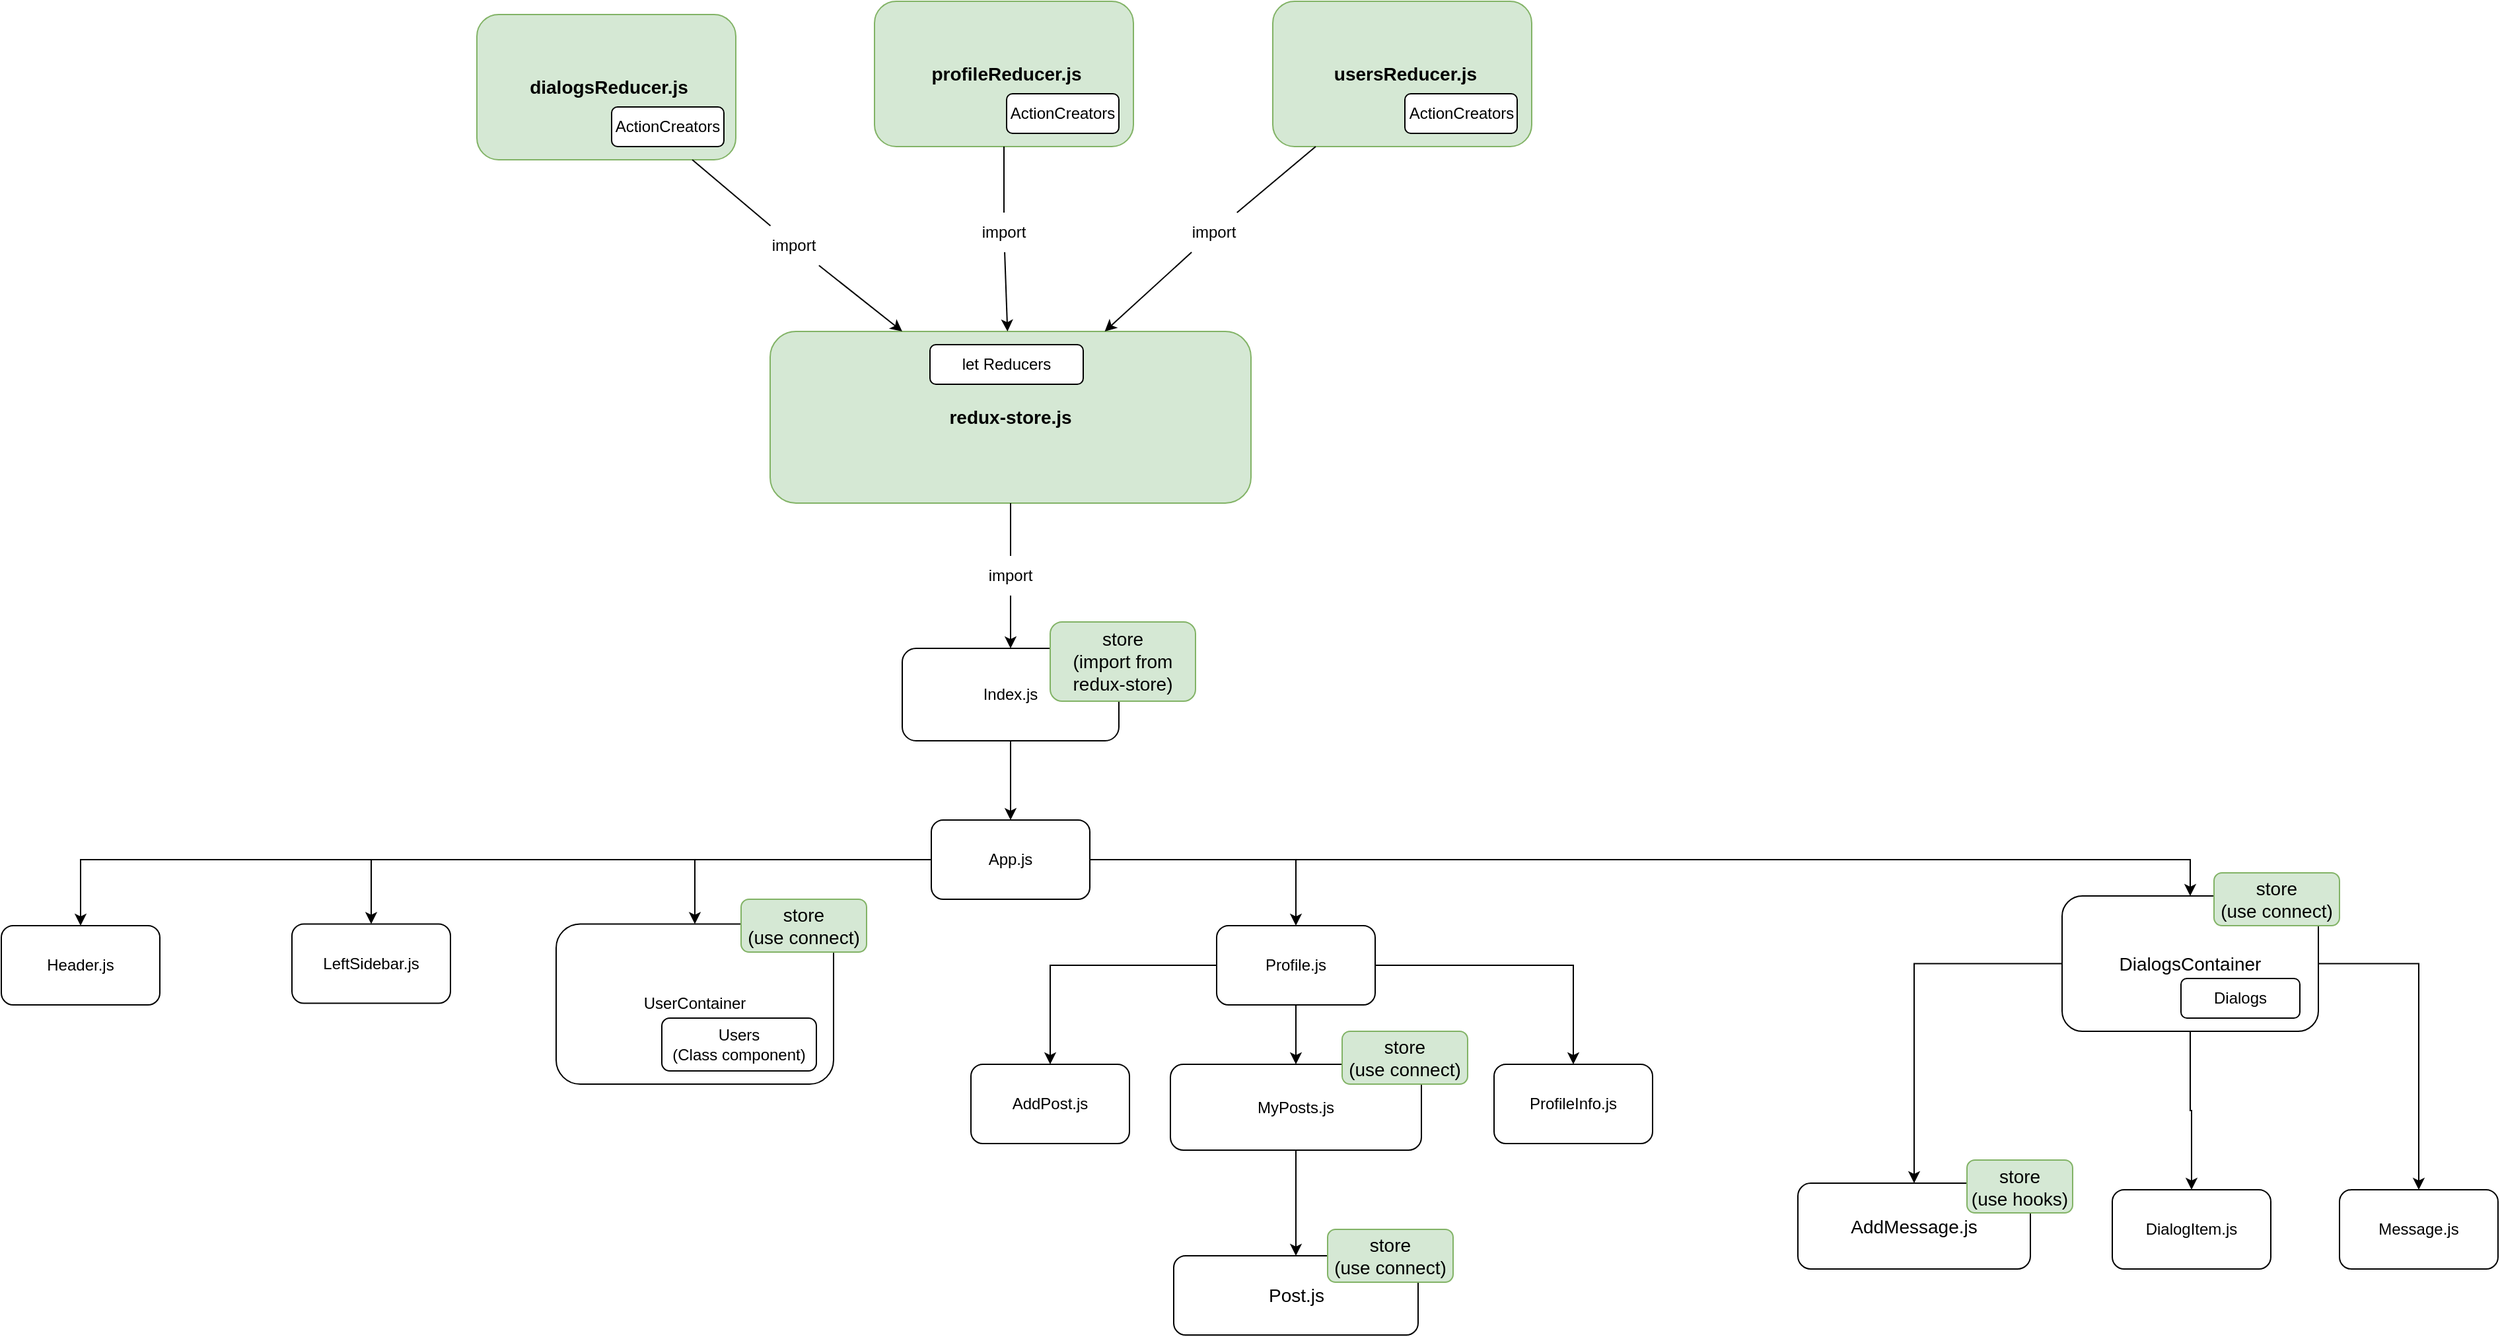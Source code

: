 <mxfile version="20.6.0" type="github">
  <diagram id="xHOimHG9-8J5mxC2XHgx" name="Страница 1">
    <mxGraphModel dx="1422" dy="1923" grid="1" gridSize="10" guides="1" tooltips="1" connect="1" arrows="1" fold="1" page="1" pageScale="1" pageWidth="827" pageHeight="1169" math="0" shadow="0">
      <root>
        <mxCell id="0" />
        <mxCell id="1" parent="0" />
        <mxCell id="sAyqPYQirj0qYZEG7BjC-1" style="edgeStyle=orthogonalEdgeStyle;rounded=0;orthogonalLoop=1;jettySize=auto;html=1;" parent="1" source="sAyqPYQirj0qYZEG7BjC-2" target="sAyqPYQirj0qYZEG7BjC-7" edge="1">
          <mxGeometry relative="1" as="geometry" />
        </mxCell>
        <mxCell id="sAyqPYQirj0qYZEG7BjC-2" value="Index.js" style="rounded=1;whiteSpace=wrap;html=1;" parent="1" vertex="1">
          <mxGeometry x="892" y="310" width="164" height="70" as="geometry" />
        </mxCell>
        <mxCell id="sAyqPYQirj0qYZEG7BjC-3" style="edgeStyle=orthogonalEdgeStyle;rounded=0;orthogonalLoop=1;jettySize=auto;html=1;entryX=0.5;entryY=0;entryDx=0;entryDy=0;" parent="1" source="sAyqPYQirj0qYZEG7BjC-7" target="sAyqPYQirj0qYZEG7BjC-9" edge="1">
          <mxGeometry relative="1" as="geometry" />
        </mxCell>
        <mxCell id="sAyqPYQirj0qYZEG7BjC-4" style="edgeStyle=orthogonalEdgeStyle;rounded=0;orthogonalLoop=1;jettySize=auto;html=1;" parent="1" source="sAyqPYQirj0qYZEG7BjC-7" target="sAyqPYQirj0qYZEG7BjC-8" edge="1">
          <mxGeometry relative="1" as="geometry" />
        </mxCell>
        <mxCell id="sAyqPYQirj0qYZEG7BjC-5" style="edgeStyle=orthogonalEdgeStyle;rounded=0;orthogonalLoop=1;jettySize=auto;html=1;entryX=0.5;entryY=0;entryDx=0;entryDy=0;" parent="1" source="sAyqPYQirj0qYZEG7BjC-7" target="sAyqPYQirj0qYZEG7BjC-13" edge="1">
          <mxGeometry relative="1" as="geometry" />
        </mxCell>
        <mxCell id="TcA2jlqTonru3dV2rFU5-5" style="edgeStyle=orthogonalEdgeStyle;rounded=0;orthogonalLoop=1;jettySize=auto;html=1;entryX=0.5;entryY=0;entryDx=0;entryDy=0;" parent="1" source="sAyqPYQirj0qYZEG7BjC-7" target="rBJcAgR5XujiQQtMeJxf-5" edge="1">
          <mxGeometry relative="1" as="geometry" />
        </mxCell>
        <mxCell id="ThptQu879PyFqu8j116L-3" style="edgeStyle=orthogonalEdgeStyle;rounded=0;orthogonalLoop=1;jettySize=auto;html=1;" parent="1" source="sAyqPYQirj0qYZEG7BjC-7" target="ThptQu879PyFqu8j116L-1" edge="1">
          <mxGeometry relative="1" as="geometry" />
        </mxCell>
        <mxCell id="sAyqPYQirj0qYZEG7BjC-7" value="App.js" style="rounded=1;whiteSpace=wrap;html=1;" parent="1" vertex="1">
          <mxGeometry x="914" y="440" width="120" height="60" as="geometry" />
        </mxCell>
        <mxCell id="sAyqPYQirj0qYZEG7BjC-8" value="Header.js" style="rounded=1;whiteSpace=wrap;html=1;" parent="1" vertex="1">
          <mxGeometry x="210" y="520" width="120" height="60" as="geometry" />
        </mxCell>
        <mxCell id="sAyqPYQirj0qYZEG7BjC-9" value="LeftSidebar.js" style="rounded=1;whiteSpace=wrap;html=1;" parent="1" vertex="1">
          <mxGeometry x="430" y="518.75" width="120" height="60" as="geometry" />
        </mxCell>
        <mxCell id="sAyqPYQirj0qYZEG7BjC-10" style="edgeStyle=orthogonalEdgeStyle;rounded=0;orthogonalLoop=1;jettySize=auto;html=1;" parent="1" source="sAyqPYQirj0qYZEG7BjC-13" target="sAyqPYQirj0qYZEG7BjC-21" edge="1">
          <mxGeometry relative="1" as="geometry" />
        </mxCell>
        <mxCell id="sAyqPYQirj0qYZEG7BjC-11" style="edgeStyle=orthogonalEdgeStyle;rounded=0;orthogonalLoop=1;jettySize=auto;html=1;" parent="1" source="sAyqPYQirj0qYZEG7BjC-13" target="sAyqPYQirj0qYZEG7BjC-23" edge="1">
          <mxGeometry relative="1" as="geometry" />
        </mxCell>
        <mxCell id="sAyqPYQirj0qYZEG7BjC-12" style="edgeStyle=orthogonalEdgeStyle;rounded=0;orthogonalLoop=1;jettySize=auto;html=1;" parent="1" source="sAyqPYQirj0qYZEG7BjC-13" target="sAyqPYQirj0qYZEG7BjC-24" edge="1">
          <mxGeometry relative="1" as="geometry" />
        </mxCell>
        <mxCell id="sAyqPYQirj0qYZEG7BjC-13" value="Profile.js" style="rounded=1;whiteSpace=wrap;html=1;" parent="1" vertex="1">
          <mxGeometry x="1130" y="520" width="120" height="60" as="geometry" />
        </mxCell>
        <mxCell id="sAyqPYQirj0qYZEG7BjC-15" style="edgeStyle=orthogonalEdgeStyle;rounded=0;orthogonalLoop=1;jettySize=auto;html=1;" parent="1" source="rBJcAgR5XujiQQtMeJxf-5" target="sAyqPYQirj0qYZEG7BjC-19" edge="1">
          <mxGeometry relative="1" as="geometry">
            <mxPoint x="1863" y="702.5" as="sourcePoint" />
          </mxGeometry>
        </mxCell>
        <mxCell id="sAyqPYQirj0qYZEG7BjC-16" style="edgeStyle=orthogonalEdgeStyle;rounded=0;orthogonalLoop=1;jettySize=auto;html=1;" parent="1" source="rBJcAgR5XujiQQtMeJxf-5" target="sAyqPYQirj0qYZEG7BjC-20" edge="1">
          <mxGeometry relative="1" as="geometry">
            <mxPoint x="1948" y="657.5" as="sourcePoint" />
          </mxGeometry>
        </mxCell>
        <mxCell id="sAyqPYQirj0qYZEG7BjC-19" value="DialogItem.js" style="rounded=1;whiteSpace=wrap;html=1;" parent="1" vertex="1">
          <mxGeometry x="1808" y="720" width="120" height="60" as="geometry" />
        </mxCell>
        <mxCell id="sAyqPYQirj0qYZEG7BjC-20" value="Message.js" style="rounded=1;whiteSpace=wrap;html=1;" parent="1" vertex="1">
          <mxGeometry x="1980" y="720" width="120" height="60" as="geometry" />
        </mxCell>
        <mxCell id="sAyqPYQirj0qYZEG7BjC-21" value="AddPost.js" style="rounded=1;whiteSpace=wrap;html=1;" parent="1" vertex="1">
          <mxGeometry x="944" y="625" width="120" height="60" as="geometry" />
        </mxCell>
        <mxCell id="sAyqPYQirj0qYZEG7BjC-22" style="edgeStyle=orthogonalEdgeStyle;rounded=0;orthogonalLoop=1;jettySize=auto;html=1;" parent="1" source="sAyqPYQirj0qYZEG7BjC-23" target="uf1OYMd4jkEng7_knEpv-1" edge="1">
          <mxGeometry relative="1" as="geometry">
            <mxPoint x="1190" y="710" as="targetPoint" />
          </mxGeometry>
        </mxCell>
        <mxCell id="sAyqPYQirj0qYZEG7BjC-23" value="MyPosts.js" style="rounded=1;whiteSpace=wrap;html=1;" parent="1" vertex="1">
          <mxGeometry x="1095" y="625" width="190" height="65" as="geometry" />
        </mxCell>
        <mxCell id="sAyqPYQirj0qYZEG7BjC-24" value="ProfileInfo.js" style="rounded=1;whiteSpace=wrap;html=1;" parent="1" vertex="1">
          <mxGeometry x="1340" y="625" width="120" height="60" as="geometry" />
        </mxCell>
        <mxCell id="sAyqPYQirj0qYZEG7BjC-38" value="" style="rounded=1;whiteSpace=wrap;html=1;fillColor=#d5e8d4;strokeColor=#82b366;" parent="1" vertex="1">
          <mxGeometry x="792" y="70" width="364" height="130" as="geometry" />
        </mxCell>
        <mxCell id="sAyqPYQirj0qYZEG7BjC-28" value="" style="rounded=1;whiteSpace=wrap;html=1;fillColor=#d5e8d4;strokeColor=#82b366;" parent="1" vertex="1">
          <mxGeometry x="570" y="-170" width="196" height="110" as="geometry" />
        </mxCell>
        <mxCell id="sAyqPYQirj0qYZEG7BjC-27" value="let Reducers" style="rounded=1;whiteSpace=wrap;html=1;" parent="1" vertex="1">
          <mxGeometry x="913" y="80" width="116" height="30" as="geometry" />
        </mxCell>
        <mxCell id="sAyqPYQirj0qYZEG7BjC-39" value="&lt;b style=&quot;font-size: 14px;&quot;&gt;redux-store.js&lt;/b&gt;" style="text;html=1;strokeColor=none;fillColor=none;align=center;verticalAlign=middle;whiteSpace=wrap;rounded=0;fontSize=14;" parent="1" vertex="1">
          <mxGeometry x="919" y="110" width="110" height="50" as="geometry" />
        </mxCell>
        <mxCell id="sAyqPYQirj0qYZEG7BjC-40" value="" style="endArrow=classic;html=1;rounded=0;startArrow=none;" parent="1" source="sAyqPYQirj0qYZEG7BjC-41" target="sAyqPYQirj0qYZEG7BjC-2" edge="1">
          <mxGeometry width="50" height="50" relative="1" as="geometry">
            <mxPoint x="990" y="280" as="sourcePoint" />
            <mxPoint x="1040" y="230" as="targetPoint" />
          </mxGeometry>
        </mxCell>
        <mxCell id="sAyqPYQirj0qYZEG7BjC-41" value="import" style="text;html=1;strokeColor=none;fillColor=none;align=center;verticalAlign=middle;whiteSpace=wrap;rounded=0;" parent="1" vertex="1">
          <mxGeometry x="944" y="240" width="60" height="30" as="geometry" />
        </mxCell>
        <mxCell id="sAyqPYQirj0qYZEG7BjC-42" value="" style="endArrow=none;html=1;rounded=0;" parent="1" source="sAyqPYQirj0qYZEG7BjC-38" target="sAyqPYQirj0qYZEG7BjC-41" edge="1">
          <mxGeometry width="50" height="50" relative="1" as="geometry">
            <mxPoint x="974" y="200" as="sourcePoint" />
            <mxPoint x="974" y="360" as="targetPoint" />
          </mxGeometry>
        </mxCell>
        <mxCell id="vrfLw-TPzT8Bq3_9cUj2-1" value="&lt;b style=&quot;font-size: 14px;&quot;&gt;dialogsReducer.js&lt;/b&gt;" style="text;html=1;strokeColor=none;fillColor=none;align=center;verticalAlign=middle;whiteSpace=wrap;rounded=0;fontSize=14;" parent="1" vertex="1">
          <mxGeometry x="570" y="-130" width="200" height="30" as="geometry" />
        </mxCell>
        <mxCell id="vrfLw-TPzT8Bq3_9cUj2-2" value="ActionCreators" style="rounded=1;whiteSpace=wrap;html=1;" parent="1" vertex="1">
          <mxGeometry x="672" y="-100" width="85" height="30" as="geometry" />
        </mxCell>
        <mxCell id="vrfLw-TPzT8Bq3_9cUj2-5" value="" style="rounded=1;whiteSpace=wrap;html=1;fillColor=#d5e8d4;strokeColor=#82b366;" parent="1" vertex="1">
          <mxGeometry x="871" y="-180" width="196" height="110" as="geometry" />
        </mxCell>
        <mxCell id="vrfLw-TPzT8Bq3_9cUj2-6" value="&lt;b style=&quot;font-size: 14px;&quot;&gt;profileReducer.js&lt;/b&gt;" style="text;html=1;strokeColor=none;fillColor=none;align=center;verticalAlign=middle;whiteSpace=wrap;rounded=0;fontSize=14;" parent="1" vertex="1">
          <mxGeometry x="871" y="-140" width="200" height="30" as="geometry" />
        </mxCell>
        <mxCell id="vrfLw-TPzT8Bq3_9cUj2-7" value="ActionCreators" style="rounded=1;whiteSpace=wrap;html=1;" parent="1" vertex="1">
          <mxGeometry x="971" y="-110" width="85" height="30" as="geometry" />
        </mxCell>
        <mxCell id="k0oIQ6cGJ1n6Gq89hYQ1-1" value="store&lt;br&gt;(import from redux-store)" style="rounded=1;whiteSpace=wrap;html=1;fontSize=14;fillColor=#d5e8d4;strokeColor=#82b366;" parent="1" vertex="1">
          <mxGeometry x="1004" y="290" width="110" height="60" as="geometry" />
        </mxCell>
        <mxCell id="k0oIQ6cGJ1n6Gq89hYQ1-2" value="AddMessage.js" style="rounded=1;whiteSpace=wrap;html=1;fontSize=14;" parent="1" vertex="1">
          <mxGeometry x="1570" y="715" width="176" height="65" as="geometry" />
        </mxCell>
        <mxCell id="TcA2jlqTonru3dV2rFU5-4" style="edgeStyle=orthogonalEdgeStyle;rounded=0;orthogonalLoop=1;jettySize=auto;html=1;" parent="1" source="rBJcAgR5XujiQQtMeJxf-5" target="k0oIQ6cGJ1n6Gq89hYQ1-2" edge="1">
          <mxGeometry relative="1" as="geometry" />
        </mxCell>
        <mxCell id="rBJcAgR5XujiQQtMeJxf-5" value="DialogsContainer" style="rounded=1;whiteSpace=wrap;html=1;fontSize=14;" parent="1" vertex="1">
          <mxGeometry x="1770" y="497.5" width="194" height="102.5" as="geometry" />
        </mxCell>
        <mxCell id="uf1OYMd4jkEng7_knEpv-1" value="Post.js" style="rounded=1;whiteSpace=wrap;html=1;fontSize=14;" parent="1" vertex="1">
          <mxGeometry x="1097.5" y="770" width="185" height="60" as="geometry" />
        </mxCell>
        <mxCell id="2RS4RM47sIOyJ_weInx5-2" value="store&lt;br&gt;(use hooks)" style="rounded=1;whiteSpace=wrap;html=1;fontSize=14;fillColor=#d5e8d4;strokeColor=#82b366;" parent="1" vertex="1">
          <mxGeometry x="1698" y="697.5" width="80" height="40" as="geometry" />
        </mxCell>
        <mxCell id="2RS4RM47sIOyJ_weInx5-3" value="store&lt;br&gt;(use connect)" style="rounded=1;whiteSpace=wrap;html=1;fontSize=14;fillColor=#d5e8d4;strokeColor=#82b366;" parent="1" vertex="1">
          <mxGeometry x="1225" y="600" width="95" height="40" as="geometry" />
        </mxCell>
        <mxCell id="2RS4RM47sIOyJ_weInx5-4" value="store&lt;br&gt;(use connect)" style="rounded=1;whiteSpace=wrap;html=1;fontSize=14;fillColor=#d5e8d4;strokeColor=#82b366;" parent="1" vertex="1">
          <mxGeometry x="1214" y="750" width="95" height="40" as="geometry" />
        </mxCell>
        <mxCell id="TcA2jlqTonru3dV2rFU5-2" value="Dialogs" style="rounded=1;whiteSpace=wrap;html=1;" parent="1" vertex="1">
          <mxGeometry x="1860" y="560" width="90" height="30" as="geometry" />
        </mxCell>
        <mxCell id="TcA2jlqTonru3dV2rFU5-6" value="store&lt;br&gt;(use connect)" style="rounded=1;whiteSpace=wrap;html=1;fontSize=14;fillColor=#d5e8d4;strokeColor=#82b366;" parent="1" vertex="1">
          <mxGeometry x="1885" y="480" width="95" height="40" as="geometry" />
        </mxCell>
        <mxCell id="ThptQu879PyFqu8j116L-1" value="UserСontainer" style="rounded=1;whiteSpace=wrap;html=1;" parent="1" vertex="1">
          <mxGeometry x="630" y="518.75" width="210" height="121.25" as="geometry" />
        </mxCell>
        <mxCell id="ThptQu879PyFqu8j116L-4" value="" style="rounded=1;whiteSpace=wrap;html=1;fillColor=#d5e8d4;strokeColor=#82b366;" parent="1" vertex="1">
          <mxGeometry x="1172.5" y="-180" width="196" height="110" as="geometry" />
        </mxCell>
        <mxCell id="ThptQu879PyFqu8j116L-5" value="&lt;b style=&quot;font-size: 14px;&quot;&gt;usersReducer.js&lt;/b&gt;" style="text;html=1;strokeColor=none;fillColor=none;align=center;verticalAlign=middle;whiteSpace=wrap;rounded=0;fontSize=14;" parent="1" vertex="1">
          <mxGeometry x="1172.5" y="-140" width="200" height="30" as="geometry" />
        </mxCell>
        <mxCell id="ThptQu879PyFqu8j116L-6" value="ActionCreators" style="rounded=1;whiteSpace=wrap;html=1;" parent="1" vertex="1">
          <mxGeometry x="1272.5" y="-110" width="85" height="30" as="geometry" />
        </mxCell>
        <mxCell id="ThptQu879PyFqu8j116L-9" value="" style="endArrow=classic;html=1;rounded=0;startArrow=none;" parent="1" source="ThptQu879PyFqu8j116L-10" target="sAyqPYQirj0qYZEG7BjC-38" edge="1">
          <mxGeometry width="50" height="50" relative="1" as="geometry">
            <mxPoint x="1030" y="20" as="sourcePoint" />
            <mxPoint x="1080" y="-30" as="targetPoint" />
          </mxGeometry>
        </mxCell>
        <mxCell id="ThptQu879PyFqu8j116L-10" value="import" style="text;html=1;strokeColor=none;fillColor=none;align=center;verticalAlign=middle;whiteSpace=wrap;rounded=0;" parent="1" vertex="1">
          <mxGeometry x="1097.5" y="-20" width="60" height="30" as="geometry" />
        </mxCell>
        <mxCell id="ThptQu879PyFqu8j116L-11" value="" style="endArrow=none;html=1;rounded=0;" parent="1" source="ThptQu879PyFqu8j116L-4" target="ThptQu879PyFqu8j116L-10" edge="1">
          <mxGeometry width="50" height="50" relative="1" as="geometry">
            <mxPoint x="1207.779" y="-70" as="sourcePoint" />
            <mxPoint x="1048.125" y="70" as="targetPoint" />
          </mxGeometry>
        </mxCell>
        <mxCell id="ThptQu879PyFqu8j116L-13" value="" style="endArrow=classic;html=1;rounded=0;startArrow=none;" parent="1" source="ThptQu879PyFqu8j116L-17" target="sAyqPYQirj0qYZEG7BjC-38" edge="1">
          <mxGeometry width="50" height="50" relative="1" as="geometry">
            <mxPoint x="1030" y="20" as="sourcePoint" />
            <mxPoint x="1080" y="-30" as="targetPoint" />
          </mxGeometry>
        </mxCell>
        <mxCell id="ThptQu879PyFqu8j116L-14" value="" style="endArrow=classic;html=1;rounded=0;startArrow=none;" parent="1" source="ThptQu879PyFqu8j116L-15" target="sAyqPYQirj0qYZEG7BjC-38" edge="1">
          <mxGeometry width="50" height="50" relative="1" as="geometry">
            <mxPoint x="1030" y="20" as="sourcePoint" />
            <mxPoint x="1080" y="-30" as="targetPoint" />
          </mxGeometry>
        </mxCell>
        <mxCell id="ThptQu879PyFqu8j116L-15" value="import" style="text;html=1;strokeColor=none;fillColor=none;align=center;verticalAlign=middle;whiteSpace=wrap;rounded=0;" parent="1" vertex="1">
          <mxGeometry x="939" y="-20" width="60" height="30" as="geometry" />
        </mxCell>
        <mxCell id="ThptQu879PyFqu8j116L-16" value="" style="endArrow=none;html=1;rounded=0;" parent="1" source="vrfLw-TPzT8Bq3_9cUj2-5" target="ThptQu879PyFqu8j116L-15" edge="1">
          <mxGeometry width="50" height="50" relative="1" as="geometry">
            <mxPoint x="970.058" y="-70" as="sourcePoint" />
            <mxPoint x="972.75" y="70" as="targetPoint" />
          </mxGeometry>
        </mxCell>
        <mxCell id="ThptQu879PyFqu8j116L-17" value="import" style="text;html=1;strokeColor=none;fillColor=none;align=center;verticalAlign=middle;whiteSpace=wrap;rounded=0;" parent="1" vertex="1">
          <mxGeometry x="780" y="-10" width="60" height="30" as="geometry" />
        </mxCell>
        <mxCell id="ThptQu879PyFqu8j116L-18" value="" style="endArrow=none;html=1;rounded=0;" parent="1" source="sAyqPYQirj0qYZEG7BjC-28" target="ThptQu879PyFqu8j116L-17" edge="1">
          <mxGeometry width="50" height="50" relative="1" as="geometry">
            <mxPoint x="735.32" y="-60" as="sourcePoint" />
            <mxPoint x="894.44" y="70" as="targetPoint" />
          </mxGeometry>
        </mxCell>
        <mxCell id="ThptQu879PyFqu8j116L-19" value="store&lt;br&gt;(use connect)" style="rounded=1;whiteSpace=wrap;html=1;fontSize=14;fillColor=#d5e8d4;strokeColor=#82b366;" parent="1" vertex="1">
          <mxGeometry x="770" y="500" width="95" height="40" as="geometry" />
        </mxCell>
        <mxCell id="ClJIS5H__DXCzUrW0MCS-1" value="Users&lt;br&gt;(Class component)" style="rounded=1;whiteSpace=wrap;html=1;" vertex="1" parent="1">
          <mxGeometry x="710" y="590" width="117" height="40" as="geometry" />
        </mxCell>
      </root>
    </mxGraphModel>
  </diagram>
</mxfile>
